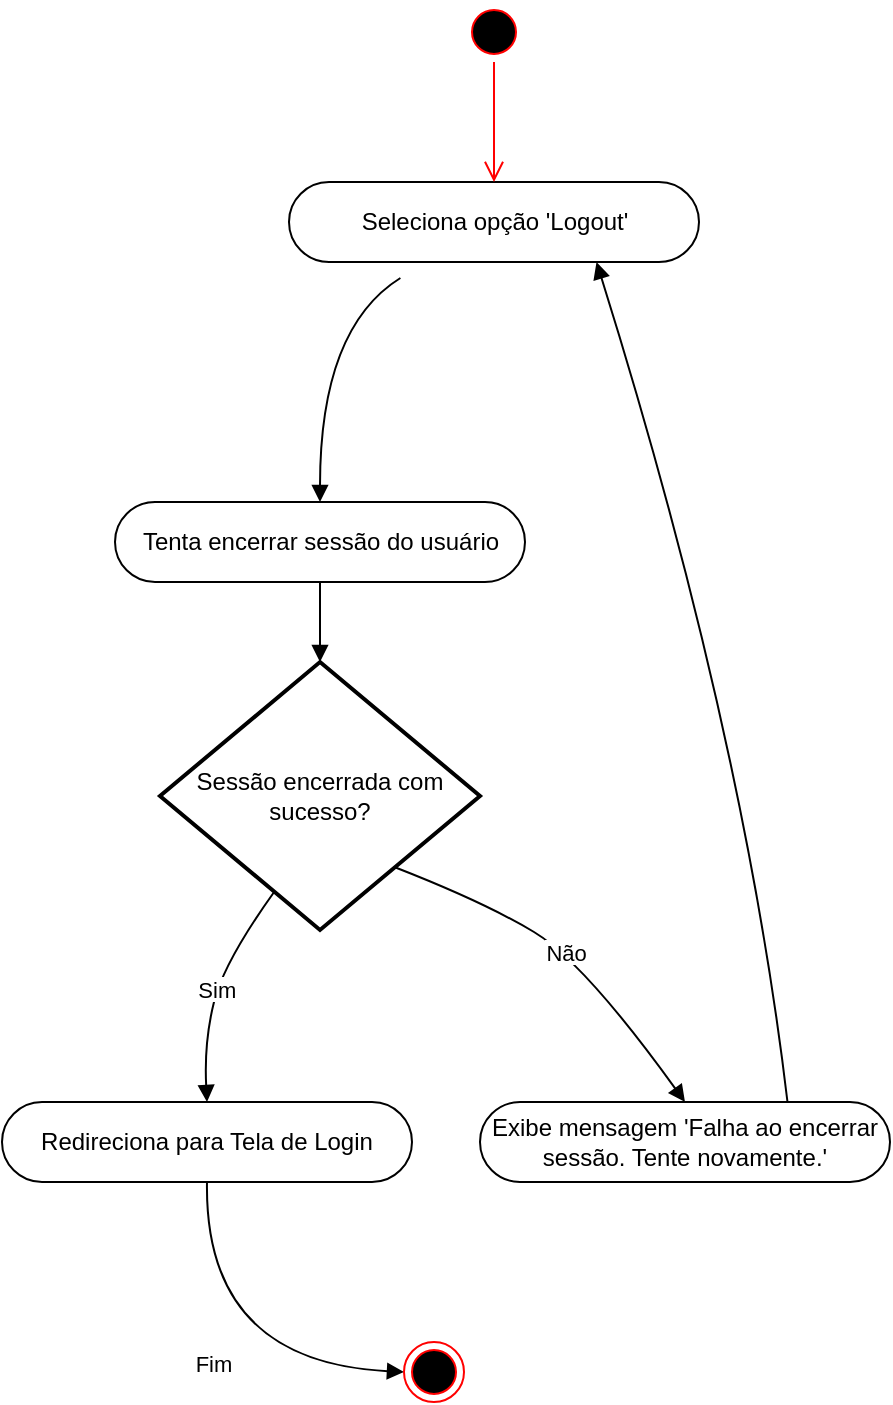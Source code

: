 <mxfile version="27.0.4">
  <diagram name="Página-1" id="FkfQGREFXC2fV2Yxt8yv">
    <mxGraphModel dx="1418" dy="760" grid="1" gridSize="10" guides="1" tooltips="1" connect="1" arrows="1" fold="1" page="1" pageScale="1" pageWidth="827" pageHeight="1169" math="0" shadow="0">
      <root>
        <mxCell id="0" />
        <mxCell id="1" parent="0" />
        <mxCell id="eIiaCWNTarb95ZiFvN4m-170" value="Sessão encerrada com sucesso?" style="rhombus;strokeWidth=2;whiteSpace=wrap;" vertex="1" parent="1">
          <mxGeometry x="228" y="390" width="160" height="134" as="geometry" />
        </mxCell>
        <mxCell id="eIiaCWNTarb95ZiFvN4m-175" value="" style="curved=1;startArrow=none;endArrow=block;exitX=0.3;exitY=1;entryX=0.5;entryY=0;rounded=0;entryDx=0;entryDy=0;" edge="1" parent="1" target="eIiaCWNTarb95ZiFvN4m-243">
          <mxGeometry relative="1" as="geometry">
            <Array as="points">
              <mxPoint x="308" y="223" />
            </Array>
            <mxPoint x="348.2" y="198" as="sourcePoint" />
            <mxPoint x="308" y="298" as="targetPoint" />
          </mxGeometry>
        </mxCell>
        <mxCell id="eIiaCWNTarb95ZiFvN4m-176" value="" style="curved=1;startArrow=none;endArrow=block;exitX=0.5;exitY=1;entryX=0.5;entryY=0;rounded=0;exitDx=0;exitDy=0;" edge="1" parent="1" source="eIiaCWNTarb95ZiFvN4m-243" target="eIiaCWNTarb95ZiFvN4m-170">
          <mxGeometry relative="1" as="geometry">
            <Array as="points" />
            <mxPoint x="308" y="376" as="sourcePoint" />
          </mxGeometry>
        </mxCell>
        <mxCell id="eIiaCWNTarb95ZiFvN4m-177" value="Sim" style="curved=1;startArrow=none;endArrow=block;exitX=0.3;exitY=1;rounded=0;entryX=0.5;entryY=0;entryDx=0;entryDy=0;" edge="1" parent="1" source="eIiaCWNTarb95ZiFvN4m-170" target="eIiaCWNTarb95ZiFvN4m-244">
          <mxGeometry relative="1" as="geometry">
            <Array as="points">
              <mxPoint x="260" y="540" />
              <mxPoint x="250" y="580" />
            </Array>
            <mxPoint x="240" y="650" as="targetPoint" />
          </mxGeometry>
        </mxCell>
        <mxCell id="eIiaCWNTarb95ZiFvN4m-178" value="Não" style="curved=1;startArrow=none;endArrow=block;exitX=0.94;exitY=1;entryX=0.5;entryY=0;rounded=0;entryDx=0;entryDy=0;" edge="1" parent="1" source="eIiaCWNTarb95ZiFvN4m-170" target="eIiaCWNTarb95ZiFvN4m-245">
          <mxGeometry relative="1" as="geometry">
            <Array as="points">
              <mxPoint x="390" y="510" />
              <mxPoint x="440" y="540" />
            </Array>
            <mxPoint x="478" y="585" as="targetPoint" />
          </mxGeometry>
        </mxCell>
        <mxCell id="eIiaCWNTarb95ZiFvN4m-179" value="Fim" style="curved=1;startArrow=none;endArrow=block;exitX=0.5;exitY=1;entryX=0;entryY=0.5;rounded=0;exitDx=0;exitDy=0;entryDx=0;entryDy=0;" edge="1" parent="1" source="eIiaCWNTarb95ZiFvN4m-244" target="eIiaCWNTarb95ZiFvN4m-247">
          <mxGeometry relative="1" as="geometry">
            <Array as="points">
              <mxPoint x="250" y="740" />
            </Array>
            <mxPoint x="240" y="867" as="sourcePoint" />
            <mxPoint x="251.5" y="810" as="targetPoint" />
          </mxGeometry>
        </mxCell>
        <mxCell id="eIiaCWNTarb95ZiFvN4m-210" value="&lt;span style=&quot;font-family: Helvetica;&quot;&gt;Seleciona opção &#39;Logout&#39;&lt;/span&gt;" style="rounded=1;whiteSpace=wrap;html=1;shadow=0;comic=0;labelBackgroundColor=none;strokeWidth=1;fontFamily=Verdana;fontSize=12;align=center;arcSize=50;" vertex="1" parent="1">
          <mxGeometry x="292.5" y="150" width="205" height="40" as="geometry" />
        </mxCell>
        <mxCell id="eIiaCWNTarb95ZiFvN4m-243" value="&lt;span style=&quot;font-family: Helvetica;&quot;&gt;Tenta encerrar sessão do usuário&lt;/span&gt;" style="rounded=1;whiteSpace=wrap;html=1;shadow=0;comic=0;labelBackgroundColor=none;strokeWidth=1;fontFamily=Verdana;fontSize=12;align=center;arcSize=50;" vertex="1" parent="1">
          <mxGeometry x="205.5" y="310" width="205" height="40" as="geometry" />
        </mxCell>
        <mxCell id="eIiaCWNTarb95ZiFvN4m-244" value="&lt;span style=&quot;font-family: Helvetica;&quot;&gt;Redireciona para Tela de Login&lt;/span&gt;" style="rounded=1;whiteSpace=wrap;html=1;shadow=0;comic=0;labelBackgroundColor=none;strokeWidth=1;fontFamily=Verdana;fontSize=12;align=center;arcSize=50;" vertex="1" parent="1">
          <mxGeometry x="149" y="610" width="205" height="40" as="geometry" />
        </mxCell>
        <mxCell id="eIiaCWNTarb95ZiFvN4m-245" value="&lt;span style=&quot;font-family: Helvetica;&quot;&gt;Exibe mensagem &#39;Falha ao encerrar sessão. Tente novamente.&#39;&lt;/span&gt;" style="rounded=1;whiteSpace=wrap;html=1;shadow=0;comic=0;labelBackgroundColor=none;strokeWidth=1;fontFamily=Verdana;fontSize=12;align=center;arcSize=50;" vertex="1" parent="1">
          <mxGeometry x="388" y="610" width="205" height="40" as="geometry" />
        </mxCell>
        <mxCell id="eIiaCWNTarb95ZiFvN4m-246" value="" style="curved=1;startArrow=none;endArrow=block;exitX=0.75;exitY=0;entryX=0.75;entryY=1;rounded=0;entryDx=0;entryDy=0;exitDx=0;exitDy=0;" edge="1" parent="1" source="eIiaCWNTarb95ZiFvN4m-245" target="eIiaCWNTarb95ZiFvN4m-210">
          <mxGeometry relative="1" as="geometry">
            <Array as="points">
              <mxPoint x="520" y="426" />
            </Array>
            <mxPoint x="560.2" y="401" as="sourcePoint" />
            <mxPoint x="520" y="513" as="targetPoint" />
          </mxGeometry>
        </mxCell>
        <mxCell id="eIiaCWNTarb95ZiFvN4m-247" value="" style="ellipse;html=1;shape=endState;fillColor=#000000;strokeColor=#ff0000;" vertex="1" parent="1">
          <mxGeometry x="350" y="730" width="30" height="30" as="geometry" />
        </mxCell>
        <mxCell id="eIiaCWNTarb95ZiFvN4m-248" value="" style="ellipse;html=1;shape=startState;fillColor=#000000;strokeColor=#ff0000;" vertex="1" parent="1">
          <mxGeometry x="380" y="60" width="30" height="30" as="geometry" />
        </mxCell>
        <mxCell id="eIiaCWNTarb95ZiFvN4m-249" value="" style="edgeStyle=orthogonalEdgeStyle;html=1;verticalAlign=bottom;endArrow=open;endSize=8;strokeColor=#ff0000;rounded=0;" edge="1" source="eIiaCWNTarb95ZiFvN4m-248" parent="1">
          <mxGeometry relative="1" as="geometry">
            <mxPoint x="395" y="150" as="targetPoint" />
          </mxGeometry>
        </mxCell>
      </root>
    </mxGraphModel>
  </diagram>
</mxfile>
